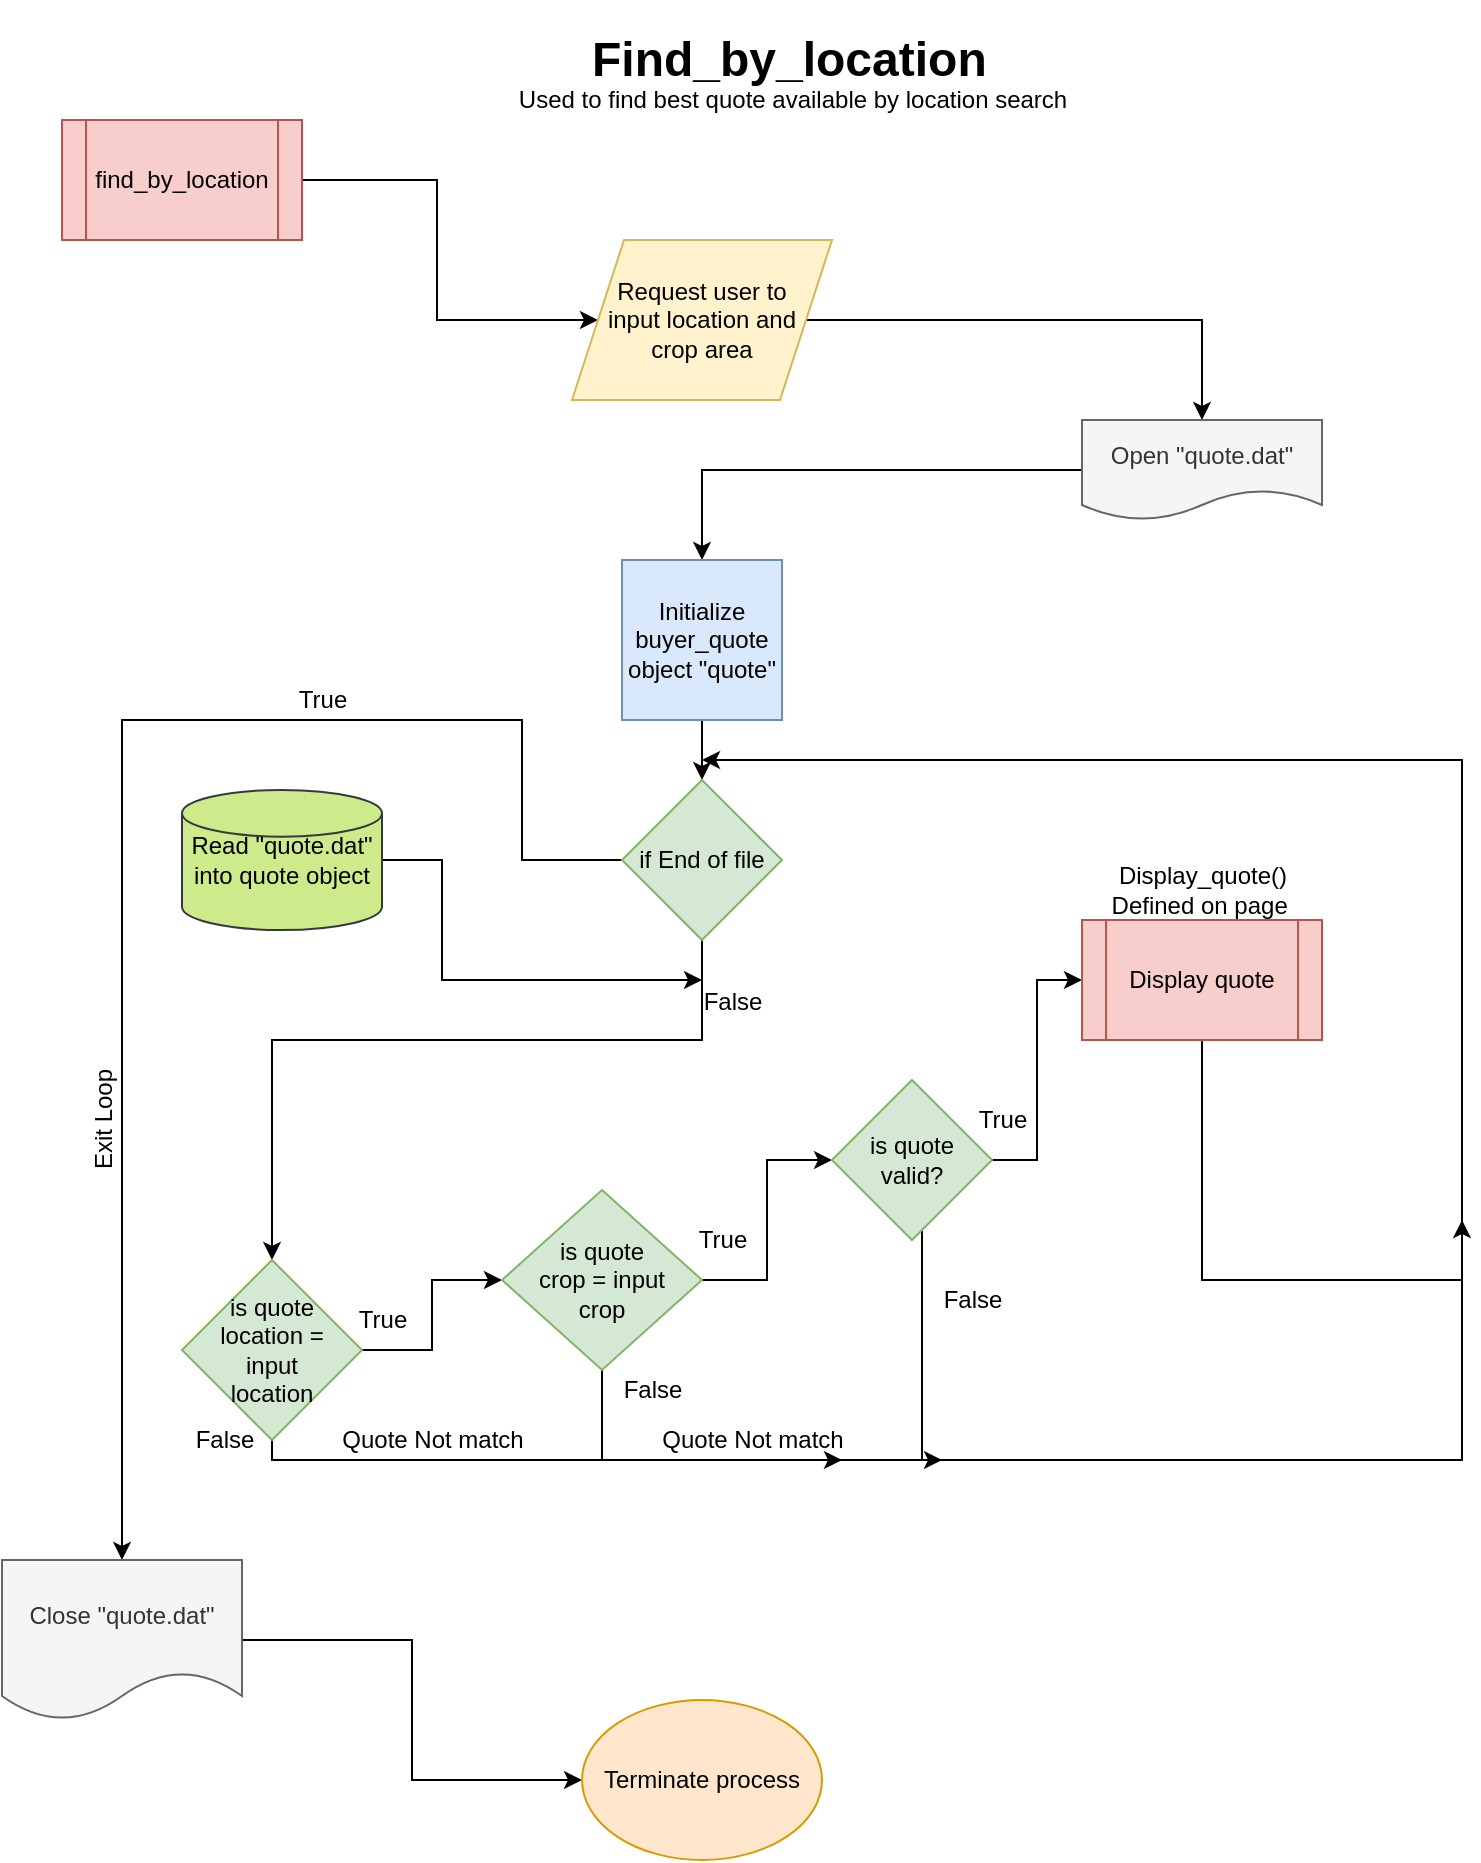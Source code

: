 <mxfile version="13.0.3" type="device"><diagram id="OOt3NaHSxzjM3vJ9NV1C" name="Page-1"><mxGraphModel dx="1205" dy="696" grid="1" gridSize="10" guides="1" tooltips="1" connect="1" arrows="1" fold="1" page="1" pageScale="1" pageWidth="827" pageHeight="1169" math="0" shadow="0"><root><mxCell id="0"/><mxCell id="1" parent="0"/><mxCell id="Gd9XKMuXmRJpEgDy-aUU-4" style="edgeStyle=orthogonalEdgeStyle;rounded=0;orthogonalLoop=1;jettySize=auto;html=1;" parent="1" source="Gd9XKMuXmRJpEgDy-aUU-1" target="Gd9XKMuXmRJpEgDy-aUU-3" edge="1"><mxGeometry relative="1" as="geometry"/></mxCell><mxCell id="Gd9XKMuXmRJpEgDy-aUU-1" value="find_by_location" style="shape=process;whiteSpace=wrap;html=1;backgroundOutline=1;fillColor=#f8cecc;strokeColor=#b85450;" parent="1" vertex="1"><mxGeometry x="60" y="80" width="120" height="60" as="geometry"/></mxCell><mxCell id="Gd9XKMuXmRJpEgDy-aUU-8" style="edgeStyle=orthogonalEdgeStyle;rounded=0;orthogonalLoop=1;jettySize=auto;html=1;entryX=0.5;entryY=0;entryDx=0;entryDy=0;" parent="1" source="Gd9XKMuXmRJpEgDy-aUU-3" target="Gd9XKMuXmRJpEgDy-aUU-5" edge="1"><mxGeometry relative="1" as="geometry"/></mxCell><mxCell id="Gd9XKMuXmRJpEgDy-aUU-3" value="Request user to input location and crop area" style="shape=parallelogram;perimeter=parallelogramPerimeter;whiteSpace=wrap;html=1;spacingLeft=15;spacingRight=15;fillColor=#fff2cc;strokeColor=#d6b656;" parent="1" vertex="1"><mxGeometry x="315" y="140" width="130" height="80" as="geometry"/></mxCell><mxCell id="Gd9XKMuXmRJpEgDy-aUU-9" style="edgeStyle=orthogonalEdgeStyle;rounded=0;orthogonalLoop=1;jettySize=auto;html=1;entryX=0.5;entryY=0;entryDx=0;entryDy=0;" parent="1" source="Gd9XKMuXmRJpEgDy-aUU-5" target="Gd9XKMuXmRJpEgDy-aUU-6" edge="1"><mxGeometry relative="1" as="geometry"/></mxCell><mxCell id="Gd9XKMuXmRJpEgDy-aUU-5" value="Open &quot;quote.dat&quot;" style="shape=document;whiteSpace=wrap;html=1;boundedLbl=1;fillColor=#f5f5f5;strokeColor=#666666;fontColor=#333333;" parent="1" vertex="1"><mxGeometry x="570" y="230" width="120" height="50" as="geometry"/></mxCell><mxCell id="Gd9XKMuXmRJpEgDy-aUU-12" style="edgeStyle=orthogonalEdgeStyle;rounded=0;orthogonalLoop=1;jettySize=auto;html=1;entryX=0.5;entryY=0;entryDx=0;entryDy=0;" parent="1" source="Gd9XKMuXmRJpEgDy-aUU-6" target="Gd9XKMuXmRJpEgDy-aUU-10" edge="1"><mxGeometry relative="1" as="geometry"/></mxCell><mxCell id="Gd9XKMuXmRJpEgDy-aUU-6" value="Initialize buyer_quote object &quot;quote&quot;" style="whiteSpace=wrap;html=1;aspect=fixed;fillColor=#dae8fc;strokeColor=#6c8ebf;" parent="1" vertex="1"><mxGeometry x="340" y="300" width="80" height="80" as="geometry"/></mxCell><mxCell id="Gd9XKMuXmRJpEgDy-aUU-16" style="edgeStyle=orthogonalEdgeStyle;rounded=0;orthogonalLoop=1;jettySize=auto;html=1;entryX=0.5;entryY=0;entryDx=0;entryDy=0;" parent="1" source="Gd9XKMuXmRJpEgDy-aUU-10" target="Gd9XKMuXmRJpEgDy-aUU-13" edge="1"><mxGeometry relative="1" as="geometry"><Array as="points"><mxPoint x="380" y="540"/><mxPoint x="165" y="540"/></Array></mxGeometry></mxCell><mxCell id="Gd9XKMuXmRJpEgDy-aUU-34" style="edgeStyle=orthogonalEdgeStyle;rounded=0;orthogonalLoop=1;jettySize=auto;html=1;exitX=0;exitY=0.5;exitDx=0;exitDy=0;" parent="1" source="Gd9XKMuXmRJpEgDy-aUU-10" target="Gd9XKMuXmRJpEgDy-aUU-36" edge="1"><mxGeometry relative="1" as="geometry"><mxPoint x="90" y="840" as="targetPoint"/><Array as="points"><mxPoint x="290" y="450"/><mxPoint x="290" y="380"/><mxPoint x="90" y="380"/></Array></mxGeometry></mxCell><mxCell id="Gd9XKMuXmRJpEgDy-aUU-10" value="if End of file" style="rhombus;whiteSpace=wrap;html=1;fillColor=#d5e8d4;strokeColor=#82b366;" parent="1" vertex="1"><mxGeometry x="340" y="410" width="80" height="80" as="geometry"/></mxCell><mxCell id="Gd9XKMuXmRJpEgDy-aUU-31" style="edgeStyle=orthogonalEdgeStyle;rounded=0;orthogonalLoop=1;jettySize=auto;html=1;entryX=0;entryY=0.5;entryDx=0;entryDy=0;" parent="1" source="Gd9XKMuXmRJpEgDy-aUU-13" target="Gd9XKMuXmRJpEgDy-aUU-19" edge="1"><mxGeometry relative="1" as="geometry"/></mxCell><mxCell id="Gd9XKMuXmRJpEgDy-aUU-33" style="edgeStyle=orthogonalEdgeStyle;rounded=0;orthogonalLoop=1;jettySize=auto;html=1;" parent="1" source="Gd9XKMuXmRJpEgDy-aUU-13" edge="1"><mxGeometry relative="1" as="geometry"><mxPoint x="450" y="750" as="targetPoint"/><Array as="points"><mxPoint x="165" y="750"/></Array></mxGeometry></mxCell><mxCell id="Gd9XKMuXmRJpEgDy-aUU-13" value="is quote location = input location" style="rhombus;whiteSpace=wrap;html=1;spacingLeft=15;spacingRight=15;fillColor=#d5e8d4;strokeColor=#82b366;" parent="1" vertex="1"><mxGeometry x="120" y="650" width="90" height="90" as="geometry"/></mxCell><mxCell id="Gd9XKMuXmRJpEgDy-aUU-17" style="edgeStyle=orthogonalEdgeStyle;rounded=0;orthogonalLoop=1;jettySize=auto;html=1;" parent="1" source="Gd9XKMuXmRJpEgDy-aUU-15" edge="1"><mxGeometry relative="1" as="geometry"><mxPoint x="380" y="510" as="targetPoint"/><Array as="points"><mxPoint x="250" y="510"/></Array></mxGeometry></mxCell><mxCell id="Gd9XKMuXmRJpEgDy-aUU-15" value="Read &quot;quote.dat&quot; into quote object" style="strokeWidth=1;html=1;shape=mxgraph.flowchart.database;whiteSpace=wrap;spacing=2;fillColor=#cdeb8b;strokeColor=#36393d;" parent="1" vertex="1"><mxGeometry x="120" y="415" width="100" height="70" as="geometry"/></mxCell><mxCell id="Gd9XKMuXmRJpEgDy-aUU-25" style="edgeStyle=orthogonalEdgeStyle;rounded=0;orthogonalLoop=1;jettySize=auto;html=1;entryX=0;entryY=0.5;entryDx=0;entryDy=0;" parent="1" source="Gd9XKMuXmRJpEgDy-aUU-19" target="Gd9XKMuXmRJpEgDy-aUU-24" edge="1"><mxGeometry relative="1" as="geometry"/></mxCell><mxCell id="Gd9XKMuXmRJpEgDy-aUU-32" style="edgeStyle=orthogonalEdgeStyle;rounded=0;orthogonalLoop=1;jettySize=auto;html=1;" parent="1" source="Gd9XKMuXmRJpEgDy-aUU-19" edge="1"><mxGeometry relative="1" as="geometry"><mxPoint x="500" y="750" as="targetPoint"/><Array as="points"><mxPoint x="330" y="750"/></Array></mxGeometry></mxCell><mxCell id="Gd9XKMuXmRJpEgDy-aUU-19" value="is quote crop = input crop" style="rhombus;whiteSpace=wrap;html=1;strokeWidth=1;spacingLeft=15;spacingRight=15;fillColor=#d5e8d4;strokeColor=#82b366;" parent="1" vertex="1"><mxGeometry x="280" y="615" width="100" height="90" as="geometry"/></mxCell><mxCell id="Gd9XKMuXmRJpEgDy-aUU-28" style="edgeStyle=orthogonalEdgeStyle;rounded=0;orthogonalLoop=1;jettySize=auto;html=1;entryX=0;entryY=0.5;entryDx=0;entryDy=0;" parent="1" source="Gd9XKMuXmRJpEgDy-aUU-24" target="Gd9XKMuXmRJpEgDy-aUU-27" edge="1"><mxGeometry relative="1" as="geometry"/></mxCell><mxCell id="Gd9XKMuXmRJpEgDy-aUU-30" style="edgeStyle=orthogonalEdgeStyle;rounded=0;orthogonalLoop=1;jettySize=auto;html=1;" parent="1" source="Gd9XKMuXmRJpEgDy-aUU-24" edge="1"><mxGeometry relative="1" as="geometry"><mxPoint x="760" y="630" as="targetPoint"/><Array as="points"><mxPoint x="490" y="750"/><mxPoint x="760" y="750"/><mxPoint x="760" y="660"/></Array></mxGeometry></mxCell><mxCell id="Gd9XKMuXmRJpEgDy-aUU-24" value="is quote valid?" style="rhombus;whiteSpace=wrap;html=1;strokeWidth=1;spacingLeft=15;spacingRight=15;fillColor=#d5e8d4;strokeColor=#82b366;" parent="1" vertex="1"><mxGeometry x="445" y="560" width="80" height="80" as="geometry"/></mxCell><mxCell id="Gd9XKMuXmRJpEgDy-aUU-29" style="edgeStyle=orthogonalEdgeStyle;rounded=0;orthogonalLoop=1;jettySize=auto;html=1;" parent="1" source="Gd9XKMuXmRJpEgDy-aUU-27" edge="1"><mxGeometry relative="1" as="geometry"><mxPoint x="380" y="400" as="targetPoint"/><Array as="points"><mxPoint x="760" y="660"/><mxPoint x="760" y="400"/></Array></mxGeometry></mxCell><mxCell id="Gd9XKMuXmRJpEgDy-aUU-27" value="Display quote" style="shape=process;whiteSpace=wrap;html=1;backgroundOutline=1;strokeWidth=1;fillColor=#f8cecc;strokeColor=#b85450;" parent="1" vertex="1"><mxGeometry x="570" y="480" width="120" height="60" as="geometry"/></mxCell><mxCell id="Gd9XKMuXmRJpEgDy-aUU-38" style="edgeStyle=orthogonalEdgeStyle;rounded=0;orthogonalLoop=1;jettySize=auto;html=1;entryX=0;entryY=0.5;entryDx=0;entryDy=0;" parent="1" source="Gd9XKMuXmRJpEgDy-aUU-36" target="Gd9XKMuXmRJpEgDy-aUU-37" edge="1"><mxGeometry relative="1" as="geometry"/></mxCell><mxCell id="Gd9XKMuXmRJpEgDy-aUU-36" value="Close &quot;quote.dat&quot;" style="shape=document;whiteSpace=wrap;html=1;boundedLbl=1;strokeWidth=1;fillColor=#f5f5f5;strokeColor=#666666;fontColor=#333333;" parent="1" vertex="1"><mxGeometry x="30" y="800" width="120" height="80" as="geometry"/></mxCell><mxCell id="Gd9XKMuXmRJpEgDy-aUU-37" value="Terminate process" style="ellipse;whiteSpace=wrap;html=1;strokeWidth=1;fillColor=#ffe6cc;strokeColor=#d79b00;" parent="1" vertex="1"><mxGeometry x="320" y="870" width="120" height="80" as="geometry"/></mxCell><mxCell id="mWP2WrmbT8o6y3Hc1J6_-1" value="&lt;h1&gt;Find_by_location&lt;/h1&gt;&lt;p&gt;&lt;br&gt;&lt;/p&gt;" style="text;html=1;strokeColor=none;fillColor=none;spacing=5;spacingTop=-20;whiteSpace=wrap;overflow=hidden;rounded=0;" vertex="1" parent="1"><mxGeometry x="320" y="30" width="280" height="40" as="geometry"/></mxCell><mxCell id="mWP2WrmbT8o6y3Hc1J6_-2" value="Used to find best quote available by location search" style="text;html=1;align=center;verticalAlign=middle;resizable=0;points=[];autosize=1;" vertex="1" parent="1"><mxGeometry x="280" y="60" width="290" height="20" as="geometry"/></mxCell><mxCell id="mWP2WrmbT8o6y3Hc1J6_-3" value="True" style="text;html=1;align=center;verticalAlign=middle;resizable=0;points=[];autosize=1;" vertex="1" parent="1"><mxGeometry x="170" y="360" width="40" height="20" as="geometry"/></mxCell><mxCell id="mWP2WrmbT8o6y3Hc1J6_-4" value="Exit Loop" style="text;html=1;align=center;verticalAlign=middle;resizable=0;points=[];autosize=1;rotation=270;" vertex="1" parent="1"><mxGeometry x="46" y="570" width="70" height="20" as="geometry"/></mxCell><mxCell id="mWP2WrmbT8o6y3Hc1J6_-5" value="False" style="text;html=1;align=center;verticalAlign=middle;resizable=0;points=[];autosize=1;" vertex="1" parent="1"><mxGeometry x="370" y="511" width="50" height="20" as="geometry"/></mxCell><mxCell id="mWP2WrmbT8o6y3Hc1J6_-7" value="Quote Not match" style="text;html=1;align=center;verticalAlign=middle;resizable=0;points=[];autosize=1;" vertex="1" parent="1"><mxGeometry x="190" y="730" width="110" height="20" as="geometry"/></mxCell><mxCell id="mWP2WrmbT8o6y3Hc1J6_-8" value="Quote Not match" style="text;html=1;align=center;verticalAlign=middle;resizable=0;points=[];autosize=1;" vertex="1" parent="1"><mxGeometry x="350" y="730" width="110" height="20" as="geometry"/></mxCell><mxCell id="mWP2WrmbT8o6y3Hc1J6_-10" value="True" style="text;html=1;align=center;verticalAlign=middle;resizable=0;points=[];autosize=1;" vertex="1" parent="1"><mxGeometry x="200" y="670" width="40" height="20" as="geometry"/></mxCell><mxCell id="mWP2WrmbT8o6y3Hc1J6_-11" value="True" style="text;html=1;align=center;verticalAlign=middle;resizable=0;points=[];autosize=1;" vertex="1" parent="1"><mxGeometry x="370" y="630" width="40" height="20" as="geometry"/></mxCell><mxCell id="mWP2WrmbT8o6y3Hc1J6_-12" value="True" style="text;html=1;align=center;verticalAlign=middle;resizable=0;points=[];autosize=1;" vertex="1" parent="1"><mxGeometry x="510" y="570" width="40" height="20" as="geometry"/></mxCell><mxCell id="mWP2WrmbT8o6y3Hc1J6_-14" value="Display_quote()&lt;br&gt;Defined on page&amp;nbsp;" style="text;html=1;align=center;verticalAlign=middle;resizable=0;points=[];autosize=1;" vertex="1" parent="1"><mxGeometry x="575" y="450" width="110" height="30" as="geometry"/></mxCell><mxCell id="mWP2WrmbT8o6y3Hc1J6_-15" value="False" style="text;html=1;align=center;verticalAlign=middle;resizable=0;points=[];autosize=1;" vertex="1" parent="1"><mxGeometry x="330" y="705" width="50" height="20" as="geometry"/></mxCell><mxCell id="mWP2WrmbT8o6y3Hc1J6_-16" value="False" style="text;html=1;align=center;verticalAlign=middle;resizable=0;points=[];autosize=1;" vertex="1" parent="1"><mxGeometry x="490" y="660" width="50" height="20" as="geometry"/></mxCell><mxCell id="mWP2WrmbT8o6y3Hc1J6_-17" value="False" style="text;html=1;align=center;verticalAlign=middle;resizable=0;points=[];autosize=1;" vertex="1" parent="1"><mxGeometry x="116" y="730" width="50" height="20" as="geometry"/></mxCell></root></mxGraphModel></diagram></mxfile>